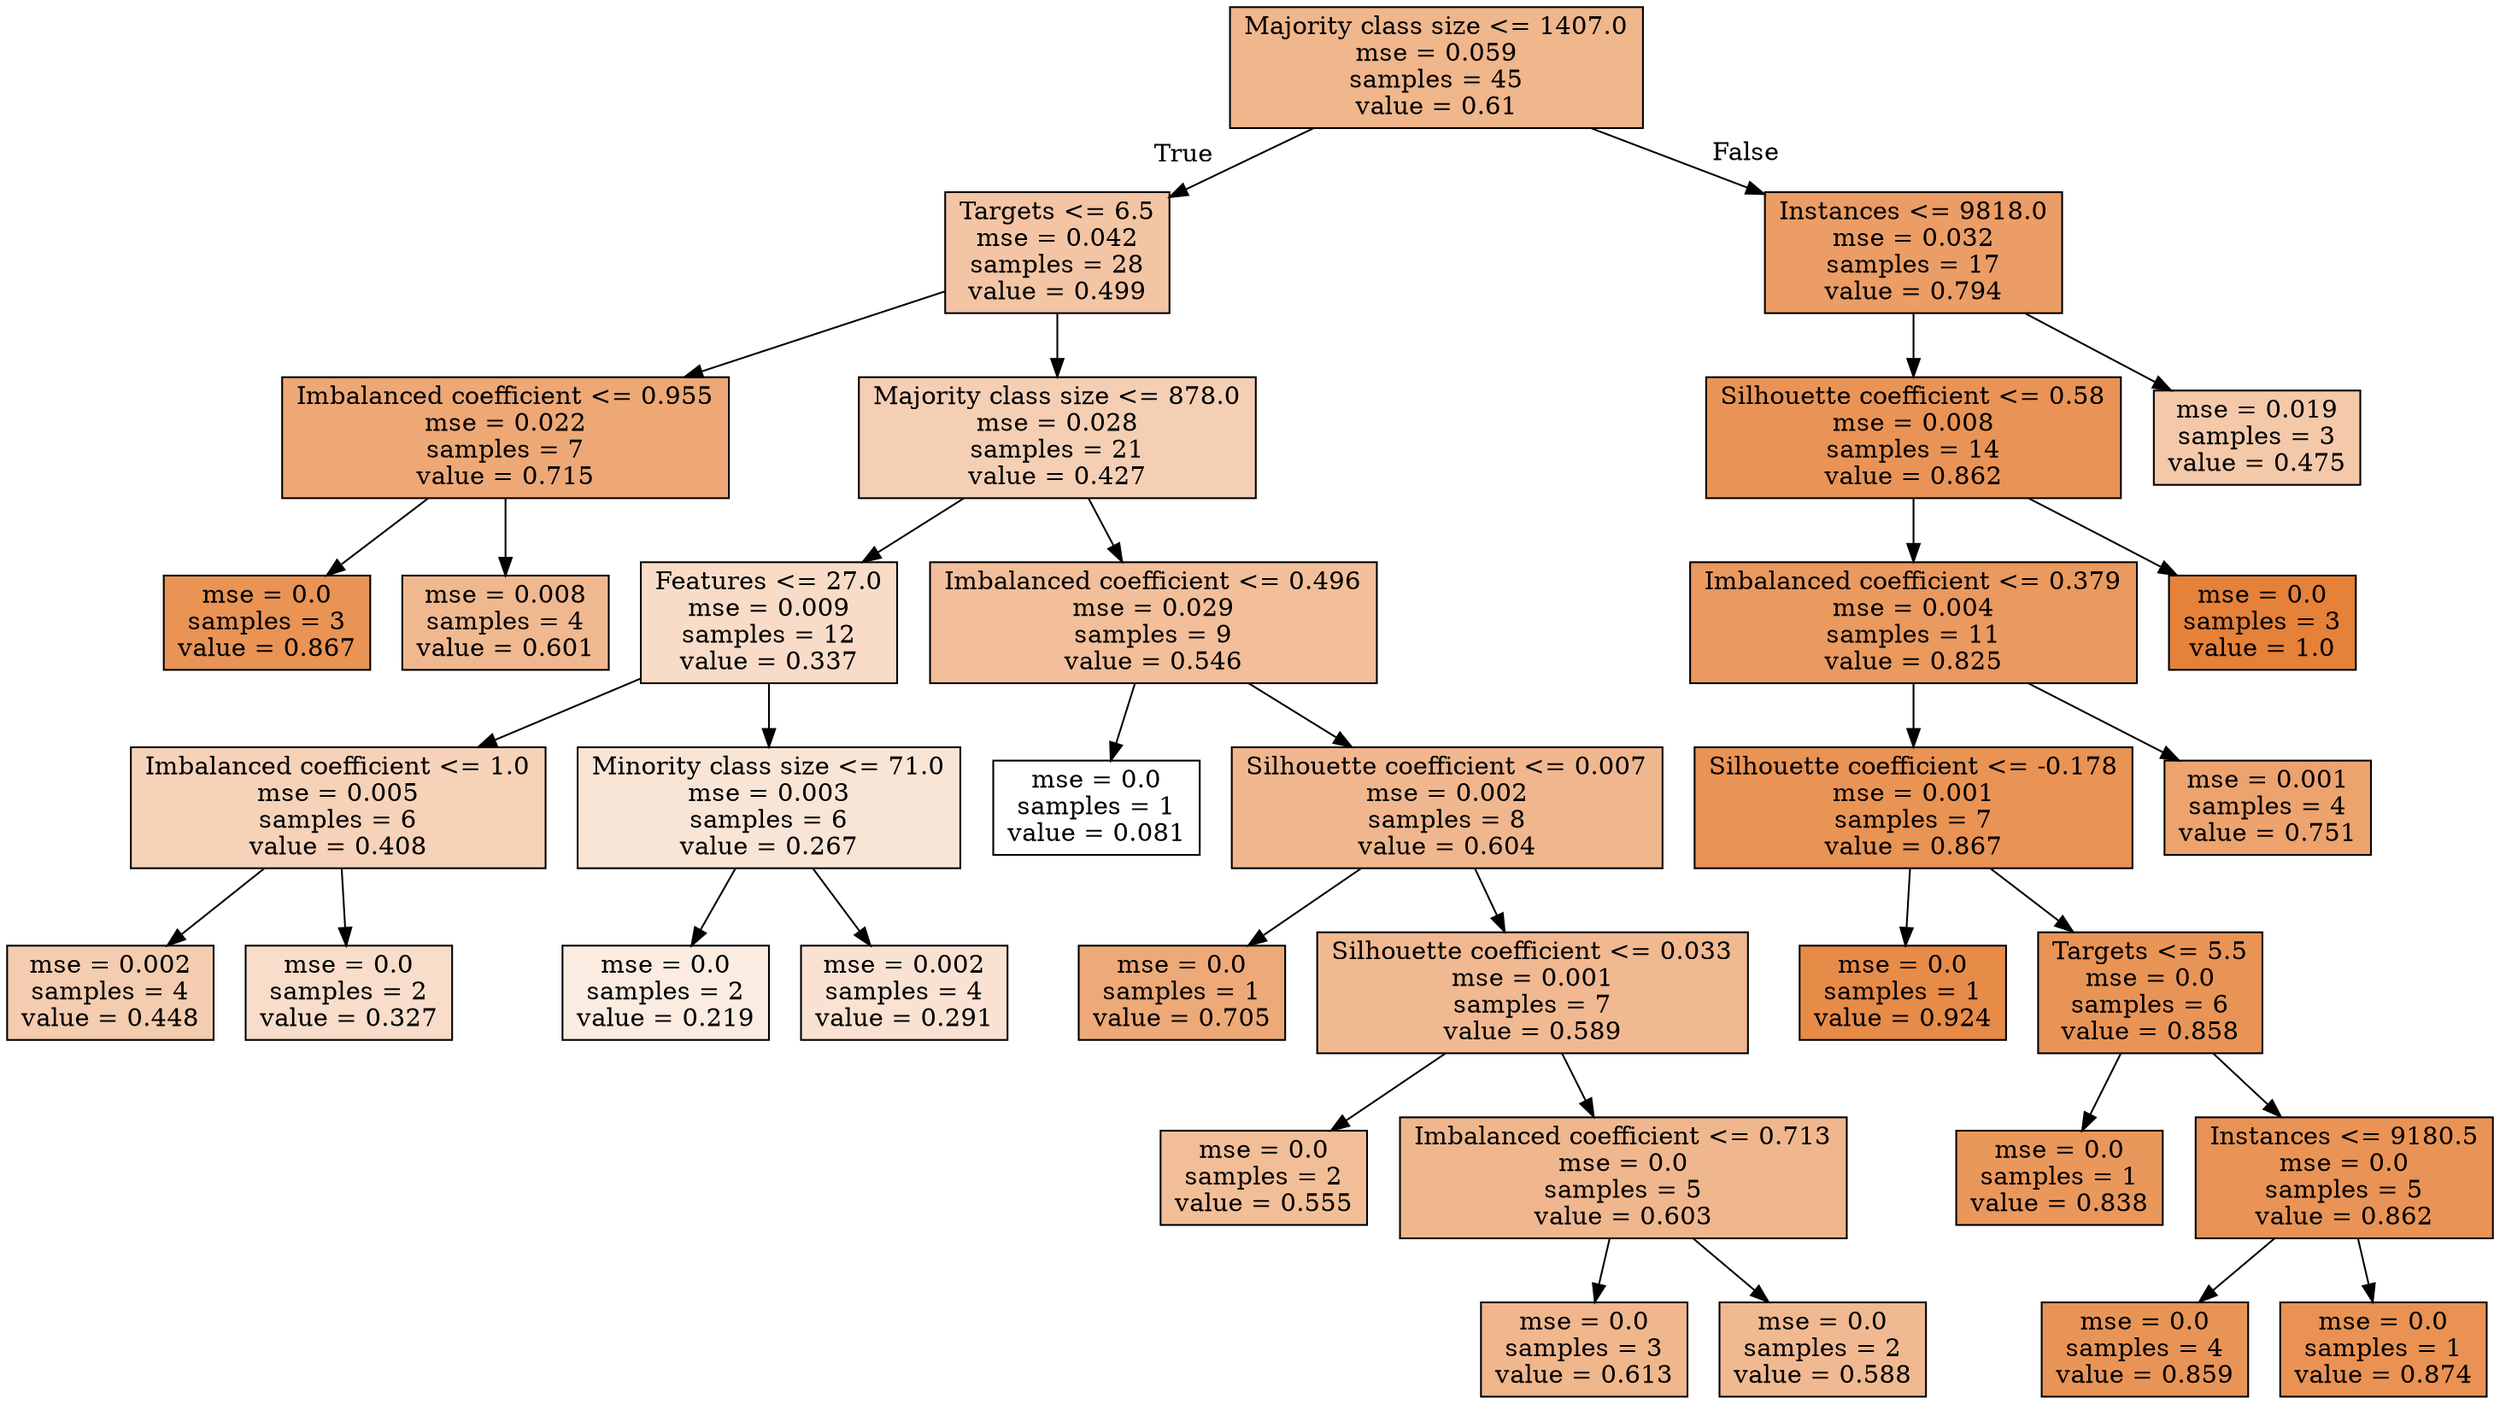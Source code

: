 digraph Tree {
node [shape=box, style="filled", color="black"] ;
0 [label="Majority class size <= 1407.0\nmse = 0.059\nsamples = 45\nvalue = 0.61", fillcolor="#e5813993"] ;
1 [label="Targets <= 6.5\nmse = 0.042\nsamples = 28\nvalue = 0.499", fillcolor="#e5813974"] ;
0 -> 1 [labeldistance=2.5, labelangle=45, headlabel="True"] ;
2 [label="Imbalanced coefficient <= 0.955\nmse = 0.022\nsamples = 7\nvalue = 0.715", fillcolor="#e58139b0"] ;
1 -> 2 ;
3 [label="mse = 0.0\nsamples = 3\nvalue = 0.867", fillcolor="#e58139da"] ;
2 -> 3 ;
4 [label="mse = 0.008\nsamples = 4\nvalue = 0.601", fillcolor="#e5813990"] ;
2 -> 4 ;
5 [label="Majority class size <= 878.0\nmse = 0.028\nsamples = 21\nvalue = 0.427", fillcolor="#e5813960"] ;
1 -> 5 ;
6 [label="Features <= 27.0\nmse = 0.009\nsamples = 12\nvalue = 0.337", fillcolor="#e5813947"] ;
5 -> 6 ;
7 [label="Imbalanced coefficient <= 1.0\nmse = 0.005\nsamples = 6\nvalue = 0.408", fillcolor="#e581395b"] ;
6 -> 7 ;
8 [label="mse = 0.002\nsamples = 4\nvalue = 0.448", fillcolor="#e5813966"] ;
7 -> 8 ;
9 [label="mse = 0.0\nsamples = 2\nvalue = 0.327", fillcolor="#e5813944"] ;
7 -> 9 ;
10 [label="Minority class size <= 71.0\nmse = 0.003\nsamples = 6\nvalue = 0.267", fillcolor="#e5813934"] ;
6 -> 10 ;
11 [label="mse = 0.0\nsamples = 2\nvalue = 0.219", fillcolor="#e5813926"] ;
10 -> 11 ;
12 [label="mse = 0.002\nsamples = 4\nvalue = 0.291", fillcolor="#e581393a"] ;
10 -> 12 ;
13 [label="Imbalanced coefficient <= 0.496\nmse = 0.029\nsamples = 9\nvalue = 0.546", fillcolor="#e5813981"] ;
5 -> 13 ;
14 [label="mse = 0.0\nsamples = 1\nvalue = 0.081", fillcolor="#e5813900"] ;
13 -> 14 ;
15 [label="Silhouette coefficient <= 0.007\nmse = 0.002\nsamples = 8\nvalue = 0.604", fillcolor="#e5813991"] ;
13 -> 15 ;
16 [label="mse = 0.0\nsamples = 1\nvalue = 0.705", fillcolor="#e58139ad"] ;
15 -> 16 ;
17 [label="Silhouette coefficient <= 0.033\nmse = 0.001\nsamples = 7\nvalue = 0.589", fillcolor="#e581398d"] ;
15 -> 17 ;
18 [label="mse = 0.0\nsamples = 2\nvalue = 0.555", fillcolor="#e5813984"] ;
17 -> 18 ;
19 [label="Imbalanced coefficient <= 0.713\nmse = 0.0\nsamples = 5\nvalue = 0.603", fillcolor="#e5813991"] ;
17 -> 19 ;
20 [label="mse = 0.0\nsamples = 3\nvalue = 0.613", fillcolor="#e5813994"] ;
19 -> 20 ;
21 [label="mse = 0.0\nsamples = 2\nvalue = 0.588", fillcolor="#e581398d"] ;
19 -> 21 ;
22 [label="Instances <= 9818.0\nmse = 0.032\nsamples = 17\nvalue = 0.794", fillcolor="#e58139c6"] ;
0 -> 22 [labeldistance=2.5, labelangle=-45, headlabel="False"] ;
23 [label="Silhouette coefficient <= 0.58\nmse = 0.008\nsamples = 14\nvalue = 0.862", fillcolor="#e58139d9"] ;
22 -> 23 ;
24 [label="Imbalanced coefficient <= 0.379\nmse = 0.004\nsamples = 11\nvalue = 0.825", fillcolor="#e58139ce"] ;
23 -> 24 ;
25 [label="Silhouette coefficient <= -0.178\nmse = 0.001\nsamples = 7\nvalue = 0.867", fillcolor="#e58139da"] ;
24 -> 25 ;
26 [label="mse = 0.0\nsamples = 1\nvalue = 0.924", fillcolor="#e58139ea"] ;
25 -> 26 ;
27 [label="Targets <= 5.5\nmse = 0.0\nsamples = 6\nvalue = 0.858", fillcolor="#e58139d8"] ;
25 -> 27 ;
28 [label="mse = 0.0\nsamples = 1\nvalue = 0.838", fillcolor="#e58139d2"] ;
27 -> 28 ;
29 [label="Instances <= 9180.5\nmse = 0.0\nsamples = 5\nvalue = 0.862", fillcolor="#e58139d9"] ;
27 -> 29 ;
30 [label="mse = 0.0\nsamples = 4\nvalue = 0.859", fillcolor="#e58139d8"] ;
29 -> 30 ;
31 [label="mse = 0.0\nsamples = 1\nvalue = 0.874", fillcolor="#e58139dc"] ;
29 -> 31 ;
32 [label="mse = 0.001\nsamples = 4\nvalue = 0.751", fillcolor="#e58139ba"] ;
24 -> 32 ;
33 [label="mse = 0.0\nsamples = 3\nvalue = 1.0", fillcolor="#e58139ff"] ;
23 -> 33 ;
34 [label="mse = 0.019\nsamples = 3\nvalue = 0.475", fillcolor="#e581396d"] ;
22 -> 34 ;
}